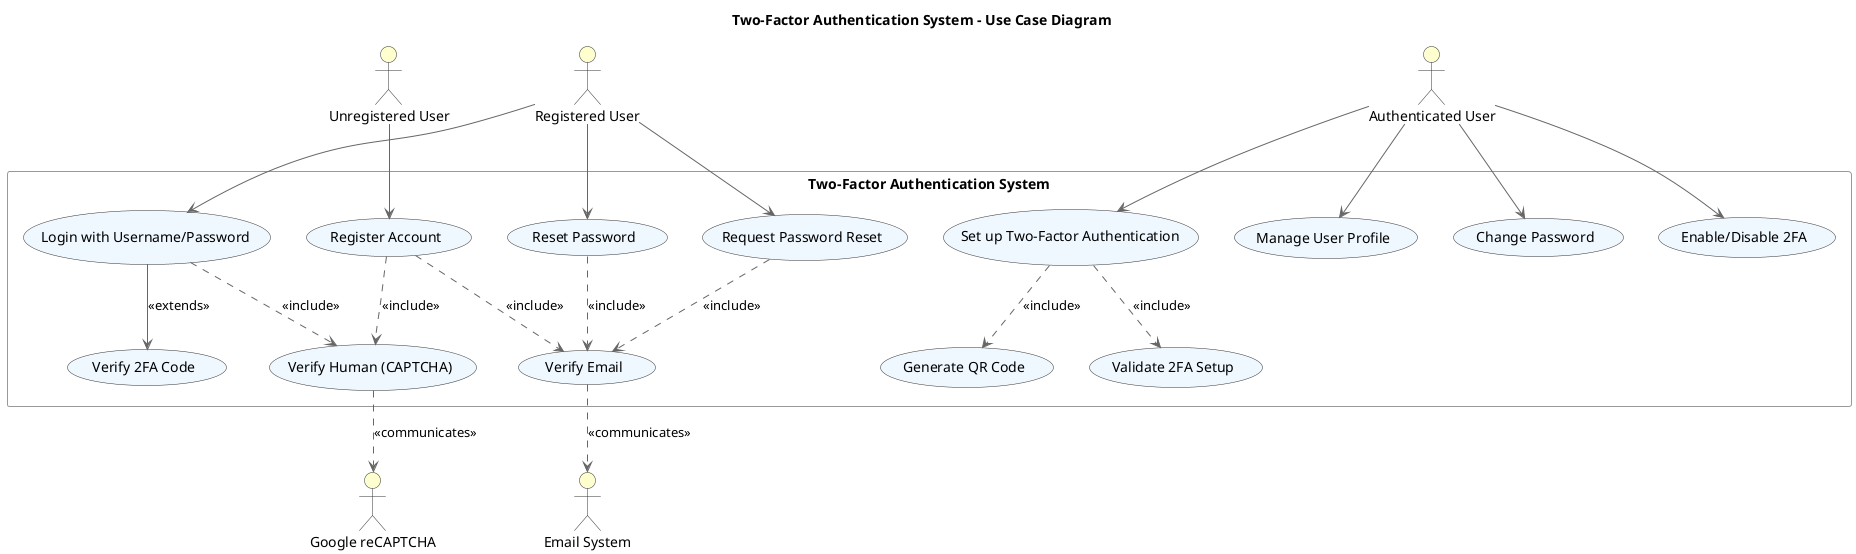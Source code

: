 @startuml TwoFactorAuthUseCaseDiagram

skinparam backgroundColor white
skinparam usecaseBorderColor #333333
skinparam usecaseBackgroundColor #F0F8FF
skinparam actorBorderColor #333333
skinparam actorBackgroundColor #FEFECE
skinparam arrowColor #666666
skinparam packageBorderColor #999999

title Two-Factor Authentication System - Use Case Diagram

' Define actors
actor "Unregistered User" as unregistered
actor "Registered User" as registered
actor "Authenticated User" as authenticated
actor "Email System" as email
actor "Google reCAPTCHA" as recaptcha

' Define system boundary
rectangle "Two-Factor Authentication System" {
  ' Registration and Authentication
  usecase "Register Account" as register
  usecase "Login with Username/Password" as login
  usecase "Set up Two-Factor Authentication" as setup_2fa
  usecase "Verify 2FA Code" as verify_2fa
  usecase "Manage User Profile" as manage_profile
  
  ' Password Management
  usecase "Request Password Reset" as request_reset
  usecase "Reset Password" as reset_password
  usecase "Change Password" as change_password
  
  ' 2FA Management
  usecase "Enable/Disable 2FA" as toggle_2fa
  usecase "Generate QR Code" as generate_qr
  usecase "Validate 2FA Setup" as validate_2fa
  
  ' Security
  usecase "Verify Email" as verify_email
  usecase "Verify Human (CAPTCHA)" as verify_captcha
}

' Define relationships
unregistered --> register
register ..> verify_email : <<include>>
register ..> verify_captcha : <<include>>

registered --> login
login ..> verify_captcha : <<include>>
login --> verify_2fa : <<extends>>

authenticated --> manage_profile
authenticated --> change_password
authenticated --> setup_2fa
setup_2fa ..> generate_qr : <<include>>
setup_2fa ..> validate_2fa : <<include>>
authenticated --> toggle_2fa

registered --> request_reset
request_reset ..> verify_email : <<include>>
registered --> reset_password
reset_password ..> verify_email : <<include>>

' External actor relationships
verify_email ..> email : <<communicates>>
verify_captcha ..> recaptcha : <<communicates>>

@enduml 